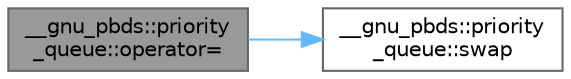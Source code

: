 digraph "__gnu_pbds::priority_queue::operator="
{
 // LATEX_PDF_SIZE
  bgcolor="transparent";
  edge [fontname=Helvetica,fontsize=10,labelfontname=Helvetica,labelfontsize=10];
  node [fontname=Helvetica,fontsize=10,shape=box,height=0.2,width=0.4];
  rankdir="LR";
  Node1 [id="Node000001",label="__gnu_pbds::priority\l_queue::operator=",height=0.2,width=0.4,color="gray40", fillcolor="grey60", style="filled", fontcolor="black",tooltip=" "];
  Node1 -> Node2 [id="edge1_Node000001_Node000002",color="steelblue1",style="solid",tooltip=" "];
  Node2 [id="Node000002",label="__gnu_pbds::priority\l_queue::swap",height=0.2,width=0.4,color="grey40", fillcolor="white", style="filled",URL="$class____gnu__pbds_1_1priority__queue.html#ae5076ffb65c8817075b6cf375cc8c5ca",tooltip=" "];
}
